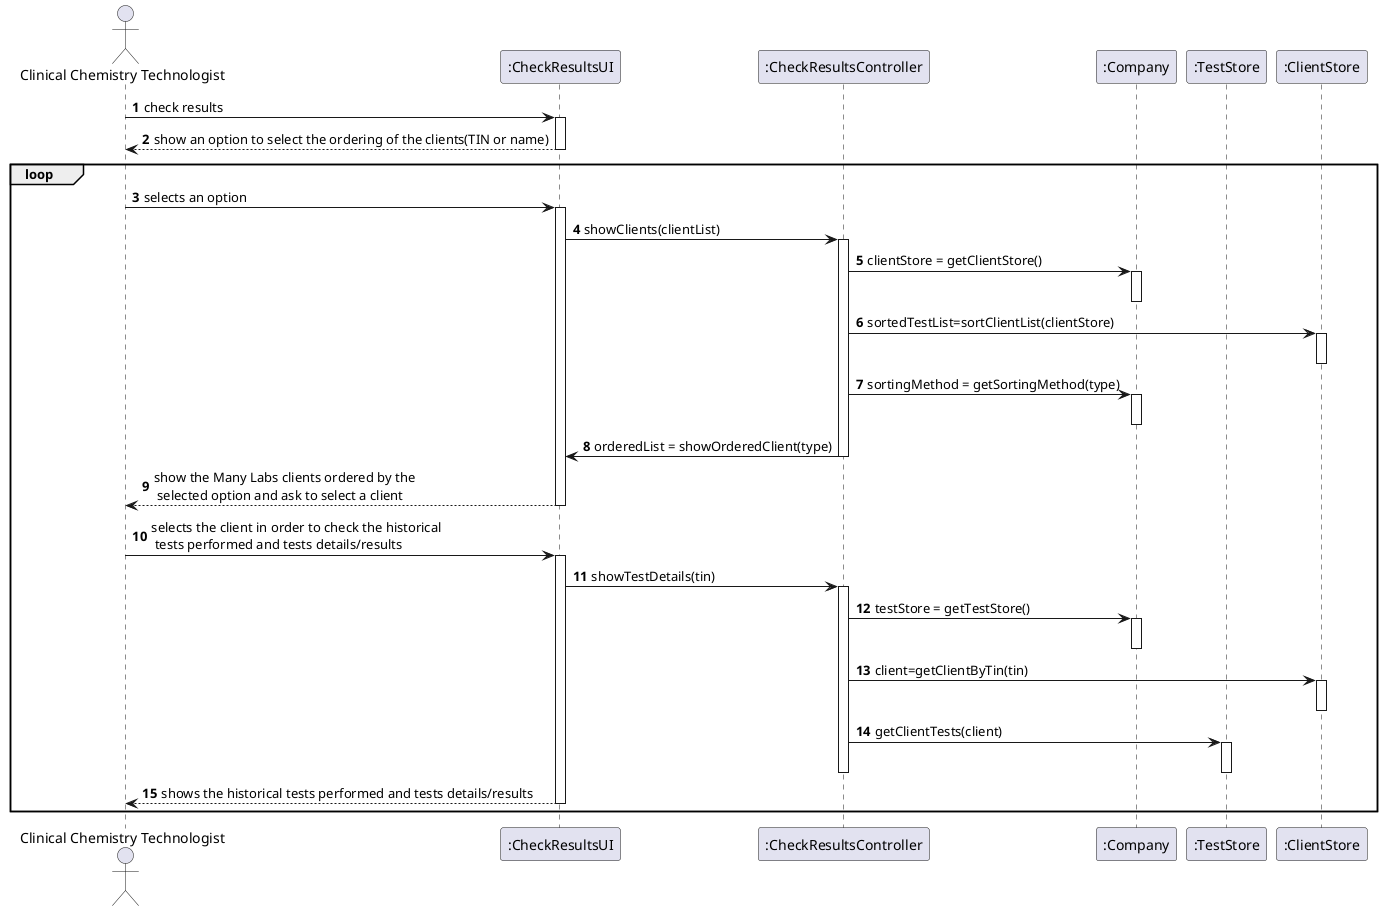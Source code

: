 @startuml
'https://plantuml.com/sequence-diagram

autonumber

actor "Clinical Chemistry Technologist" as CCT
participant ":CheckResultsUI" as UI
participant ":CheckResultsController" as CTRL
participant ":Company" as COMP
participant ":TestStore" as TS
participant ":ClientStore" as CS



CCT->UI : check results
activate UI

UI-->CCT: show an option to select the ordering of the clients(TIN or name)
deactivate UI
loop
CCT->UI : selects an option
activate UI
UI-> CTRL : showClients(clientList)
activate CTRL
CTRL-> COMP : clientStore = getClientStore()
activate COMP
deactivate COMP
CTRL-> CS : sortedTestList=sortClientList(clientStore)
activate CS
deactivate CS
CTRL-> COMP : sortingMethod = getSortingMethod(type)
activate COMP
deactivate COMP
CTRL->UI : orderedList = showOrderedClient(type)
deactivate CTRL



UI-->CCT:show the Many Labs clients ordered by the\n selected option and ask to select a client

deactivate UI

CCT->UI : selects the client in order to check the historical\n tests performed and tests details/results
activate UI
UI-> CTRL : showTestDetails(tin)
activate CTRL
CTRL->COMP :testStore = getTestStore()
activate COMP
deactivate COMP
CTRL-> CS : client=getClientByTin(tin)
activate CS
deactivate CS
CTRL->TS : getClientTests(client)
activate TS
deactivate TS
deactivate CTRL

UI-->CCT:shows the historical tests performed and tests details/results

deactivate UI
end
@enduml